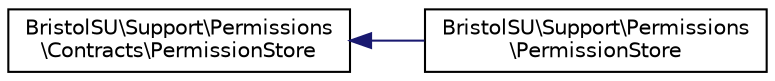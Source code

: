 digraph "Graphical Class Hierarchy"
{
  edge [fontname="Helvetica",fontsize="10",labelfontname="Helvetica",labelfontsize="10"];
  node [fontname="Helvetica",fontsize="10",shape=record];
  rankdir="LR";
  Node0 [label="BristolSU\\Support\\Permissions\l\\Contracts\\PermissionStore",height=0.2,width=0.4,color="black", fillcolor="white", style="filled",URL="$interfaceBristolSU_1_1Support_1_1Permissions_1_1Contracts_1_1PermissionStore.html"];
  Node0 -> Node1 [dir="back",color="midnightblue",fontsize="10",style="solid",fontname="Helvetica"];
  Node1 [label="BristolSU\\Support\\Permissions\l\\PermissionStore",height=0.2,width=0.4,color="black", fillcolor="white", style="filled",URL="$classBristolSU_1_1Support_1_1Permissions_1_1PermissionStore.html"];
}

